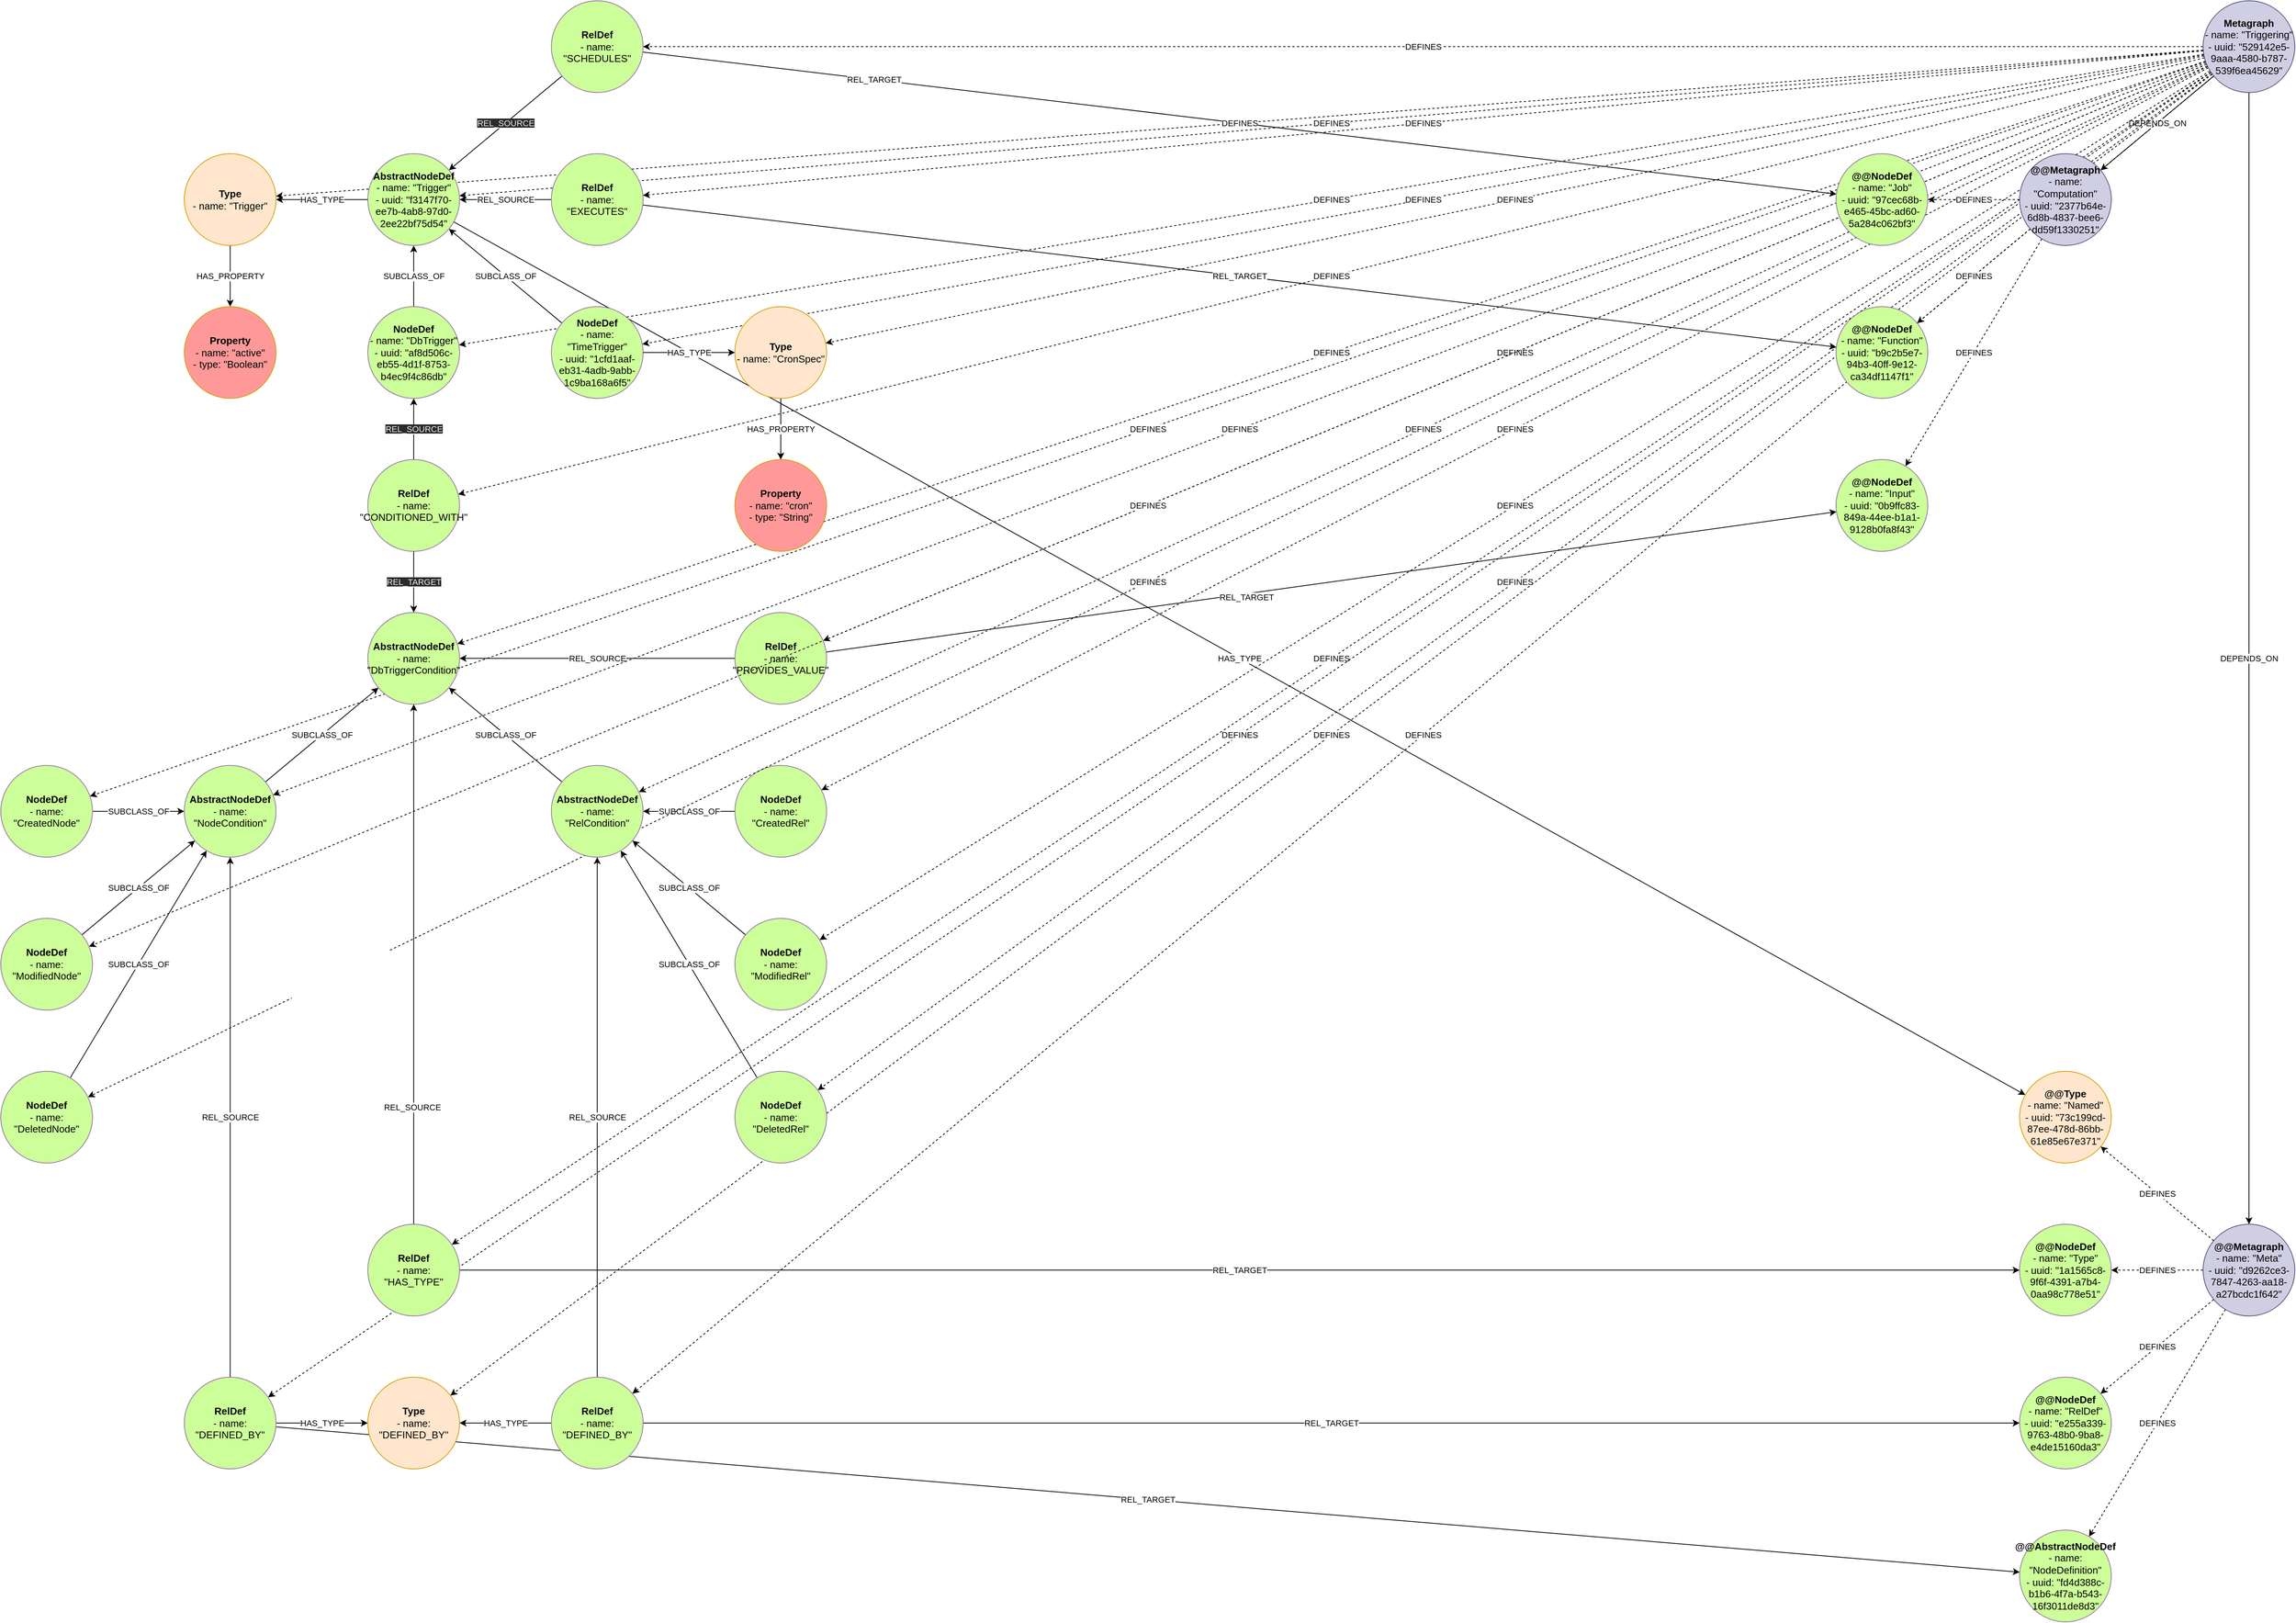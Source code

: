 <mxfile>
    <diagram id="lkyXxgaArdVWalxgudrh" name="Page-1">
        <mxGraphModel dx="804" dy="1150" grid="1" gridSize="10" guides="1" tooltips="1" connect="1" arrows="1" fold="1" page="1" pageScale="1" pageWidth="1169" pageHeight="827" math="0" shadow="0">
            <root>
                <mxCell id="0"/>
                <mxCell id="1" parent="0"/>
                <mxCell id="4" value="DEFINES" style="edgeStyle=none;html=1;dashed=1;" parent="1" source="43" target="16" edge="1">
                    <mxGeometry relative="1" as="geometry"/>
                </mxCell>
                <mxCell id="6" value="&lt;span style=&quot;color: rgb(240 , 240 , 240) ; font-family: &amp;#34;helvetica&amp;#34; ; font-size: 11px ; font-style: normal ; font-weight: 400 ; letter-spacing: normal ; text-align: center ; text-indent: 0px ; text-transform: none ; word-spacing: 0px ; background-color: rgb(42 , 42 , 42) ; display: inline ; float: none&quot;&gt;REL_SOURCE&lt;/span&gt;" style="edgeStyle=none;html=1;" parent="1" source="16" target="13" edge="1">
                    <mxGeometry relative="1" as="geometry"/>
                </mxCell>
                <mxCell id="8" value="&lt;meta charset=&quot;utf-8&quot;&gt;&lt;span style=&quot;color: rgb(240, 240, 240); font-family: helvetica; font-size: 11px; font-style: normal; font-weight: 400; letter-spacing: normal; text-align: center; text-indent: 0px; text-transform: none; word-spacing: 0px; background-color: rgb(42, 42, 42); display: inline; float: none;&quot;&gt;REL_SOURCE&lt;/span&gt;" style="edgeStyle=none;html=1;" parent="1" source="14" target="55" edge="1">
                    <mxGeometry relative="1" as="geometry"/>
                </mxCell>
                <mxCell id="12" value="&lt;span style=&quot;color: rgb(240 , 240 , 240) ; font-family: &amp;#34;helvetica&amp;#34; ; font-size: 11px ; font-style: normal ; font-weight: 400 ; letter-spacing: normal ; text-align: center ; text-indent: 0px ; text-transform: none ; word-spacing: 0px ; background-color: rgb(42 , 42 , 42) ; display: inline ; float: none&quot;&gt;REL_TARGET&lt;/span&gt;" style="edgeStyle=none;html=1;" parent="1" source="16" target="67" edge="1">
                    <mxGeometry relative="1" as="geometry"/>
                </mxCell>
                <mxCell id="60" value="SUBCLASS_OF" style="edgeStyle=none;html=1;" parent="1" source="13" target="55" edge="1">
                    <mxGeometry relative="1" as="geometry"/>
                </mxCell>
                <mxCell id="13" value="&lt;b&gt;&lt;font style=&quot;font-size: 13px&quot; color=&quot;#000000&quot;&gt;NodeDef&lt;br&gt;&lt;/font&gt;&lt;/b&gt;&lt;span style=&quot;color: rgb(0 , 0 , 0) ; font-size: 13px&quot;&gt;- name: &quot;DbTrigger&quot;&lt;br&gt;&lt;/span&gt;&lt;font color=&quot;#000000&quot;&gt;&lt;span style=&quot;font-size: 13px&quot;&gt;- uuid: &quot;af8d506c-eb55-4d1f-8753-b4ec9f4c86db&quot;&lt;/span&gt;&lt;br&gt;&lt;/font&gt;" style="ellipse;whiteSpace=wrap;html=1;aspect=fixed;direction=west;strokeColor=#9673a6;fillColor=#CCFF99;" parent="1" vertex="1">
                    <mxGeometry x="520" y="440" width="120" height="120" as="geometry"/>
                </mxCell>
                <mxCell id="53" value="&lt;span style=&quot;font-family: &amp;#34;helvetica&amp;#34;&quot;&gt;REL_TARGET&lt;/span&gt;" style="edgeStyle=none;html=1;" parent="1" source="14" target="50" edge="1">
                    <mxGeometry x="-0.611" relative="1" as="geometry">
                        <mxPoint x="-1" as="offset"/>
                    </mxGeometry>
                </mxCell>
                <mxCell id="14" value="&lt;b&gt;&lt;font style=&quot;font-size: 13px&quot; color=&quot;#000000&quot;&gt;RelDef&lt;br&gt;&lt;/font&gt;&lt;/b&gt;&lt;span style=&quot;color: rgb(0 , 0 , 0) ; font-size: 13px&quot;&gt;- name: &quot;SCHEDULES&quot;&lt;/span&gt;&lt;font color=&quot;#000000&quot;&gt;&lt;br&gt;&lt;/font&gt;" style="ellipse;whiteSpace=wrap;html=1;aspect=fixed;direction=west;strokeColor=#9673a6;fillColor=#CCFF99;" parent="1" vertex="1">
                    <mxGeometry x="760" y="40" width="120" height="120" as="geometry"/>
                </mxCell>
                <mxCell id="16" value="&lt;b&gt;&lt;font style=&quot;font-size: 13px&quot; color=&quot;#000000&quot;&gt;RelDef&lt;br&gt;&lt;/font&gt;&lt;/b&gt;&lt;span style=&quot;color: rgb(0 , 0 , 0) ; font-size: 13px&quot;&gt;- name: &quot;CONDITIONED_WITH&quot;&lt;/span&gt;&lt;b&gt;&lt;font style=&quot;font-size: 13px&quot; color=&quot;#000000&quot;&gt;&lt;br&gt;&lt;/font&gt;&lt;/b&gt;" style="ellipse;whiteSpace=wrap;html=1;aspect=fixed;direction=west;strokeColor=#9673a6;fillColor=#CCFF99;" parent="1" vertex="1">
                    <mxGeometry x="520" y="640" width="120" height="120" as="geometry"/>
                </mxCell>
                <mxCell id="20" value="DEFINES" style="edgeStyle=none;html=1;dashed=1;" parent="1" source="43" target="44" edge="1">
                    <mxGeometry relative="1" as="geometry">
                        <mxPoint as="offset"/>
                    </mxGeometry>
                </mxCell>
                <mxCell id="21" value="DEFINES" style="edgeStyle=none;html=1;dashed=1;" parent="1" source="43" target="13" edge="1">
                    <mxGeometry relative="1" as="geometry"/>
                </mxCell>
                <mxCell id="24" value="DEFINES" style="edgeStyle=none;html=1;dashed=1;" parent="1" source="43" target="14" edge="1">
                    <mxGeometry relative="1" as="geometry"/>
                </mxCell>
                <mxCell id="26" value="DEFINES" style="edgeStyle=none;html=1;dashed=1;" parent="1" source="43" target="31" edge="1">
                    <mxGeometry relative="1" as="geometry"/>
                </mxCell>
                <mxCell id="29" value="REL_SOURCE" style="edgeStyle=none;html=1;" parent="1" source="31" target="67" edge="1">
                    <mxGeometry relative="1" as="geometry">
                        <mxPoint x="866.093" y="1061.589" as="targetPoint"/>
                    </mxGeometry>
                </mxCell>
                <mxCell id="54" value="&lt;span style=&quot;font-family: &amp;#34;helvetica&amp;#34;&quot;&gt;REL_TARGET&lt;/span&gt;" style="edgeStyle=none;html=1;" parent="1" source="31" target="48" edge="1">
                    <mxGeometry x="-0.168" y="-5" relative="1" as="geometry">
                        <mxPoint x="-1" as="offset"/>
                    </mxGeometry>
                </mxCell>
                <mxCell id="31" value="&lt;b&gt;&lt;font style=&quot;font-size: 13px&quot; color=&quot;#000000&quot;&gt;RelDef&lt;br&gt;&lt;/font&gt;&lt;/b&gt;&lt;span style=&quot;color: rgb(0 , 0 , 0) ; font-size: 13px&quot;&gt;- name: &quot;PROVIDES_VALUE&quot;&lt;/span&gt;&lt;b&gt;&lt;font style=&quot;font-size: 13px&quot; color=&quot;#000000&quot;&gt;&lt;br&gt;&lt;/font&gt;&lt;/b&gt;" style="ellipse;whiteSpace=wrap;html=1;aspect=fixed;direction=west;strokeColor=#9673a6;fillColor=#CCFF99;" parent="1" vertex="1">
                    <mxGeometry x="1000" y="840" width="120" height="120" as="geometry"/>
                </mxCell>
                <mxCell id="83" value="SUBCLASS_OF" style="edgeStyle=none;html=1;" parent="1" source="40" target="69" edge="1">
                    <mxGeometry relative="1" as="geometry"/>
                </mxCell>
                <mxCell id="40" value="&lt;b&gt;&lt;font style=&quot;font-size: 13px&quot; color=&quot;#000000&quot;&gt;NodeDef&lt;br&gt;&lt;/font&gt;&lt;/b&gt;&lt;span style=&quot;color: rgb(0 , 0 , 0) ; font-size: 13px&quot;&gt;- name: &quot;CreatedRel&quot;&lt;/span&gt;&lt;b&gt;&lt;font style=&quot;font-size: 13px&quot; color=&quot;#000000&quot;&gt;&lt;br&gt;&lt;/font&gt;&lt;/b&gt;" style="ellipse;whiteSpace=wrap;html=1;aspect=fixed;direction=west;strokeColor=#9673a6;fillColor=#CCFF99;" parent="1" vertex="1">
                    <mxGeometry x="1000" y="1040" width="120" height="120" as="geometry"/>
                </mxCell>
                <mxCell id="41" value="DEFINES" style="edgeStyle=none;html=1;dashed=1;" parent="1" source="43" target="40" edge="1">
                    <mxGeometry relative="1" as="geometry">
                        <mxPoint x="1020.002" y="1398.243" as="sourcePoint"/>
                        <mxPoint x="398.264" y="1100.005" as="targetPoint"/>
                    </mxGeometry>
                </mxCell>
                <mxCell id="52" value="DEPENDS_ON" style="edgeStyle=none;html=1;" parent="1" source="43" target="46" edge="1">
                    <mxGeometry relative="1" as="geometry"/>
                </mxCell>
                <mxCell id="101" value="DEPENDS_ON" style="edgeStyle=none;html=1;" parent="1" source="43" target="99" edge="1">
                    <mxGeometry relative="1" as="geometry"/>
                </mxCell>
                <mxCell id="119" value="DEFINES" style="edgeStyle=none;html=1;dashed=1;" parent="1" source="43" target="55" edge="1">
                    <mxGeometry relative="1" as="geometry"/>
                </mxCell>
                <mxCell id="120" value="DEFINES" style="edgeStyle=none;html=1;dashed=1;" parent="1" source="43" target="61" edge="1">
                    <mxGeometry relative="1" as="geometry"/>
                </mxCell>
                <mxCell id="121" value="DEFINES" style="edgeStyle=none;html=1;dashed=1;" parent="1" source="43" target="58" edge="1">
                    <mxGeometry relative="1" as="geometry"/>
                </mxCell>
                <mxCell id="122" value="DEFINES" style="edgeStyle=none;html=1;dashed=1;" parent="1" source="43" target="65" edge="1">
                    <mxGeometry relative="1" as="geometry"/>
                </mxCell>
                <mxCell id="123" value="DEFINES" style="edgeStyle=none;html=1;dashed=1;" parent="1" source="43" target="67" edge="1">
                    <mxGeometry relative="1" as="geometry"/>
                </mxCell>
                <mxCell id="126" value="DEFINES" style="edgeStyle=none;html=1;dashed=1;" parent="1" source="43" target="69" edge="1">
                    <mxGeometry relative="1" as="geometry"/>
                </mxCell>
                <mxCell id="127" value="DEFINES" style="edgeStyle=none;html=1;dashed=1;" parent="1" source="43" target="68" edge="1">
                    <mxGeometry relative="1" as="geometry"/>
                </mxCell>
                <mxCell id="128" value="DEFINES" style="edgeStyle=none;html=1;dashed=1;" parent="1" source="43" target="78" edge="1">
                    <mxGeometry relative="1" as="geometry"/>
                </mxCell>
                <mxCell id="129" value="DEFINES" style="edgeStyle=none;html=1;dashed=1;" parent="1" source="43" target="79" edge="1">
                    <mxGeometry relative="1" as="geometry"/>
                </mxCell>
                <mxCell id="130" value="DEFINES" style="edgeStyle=none;html=1;dashed=1;" parent="1" source="43" target="76" edge="1">
                    <mxGeometry relative="1" as="geometry"/>
                </mxCell>
                <mxCell id="131" value="DEFINES" style="edgeStyle=none;html=1;dashed=1;" parent="1" source="43" target="77" edge="1">
                    <mxGeometry relative="1" as="geometry"/>
                </mxCell>
                <mxCell id="132" value="DEFINES" style="edgeStyle=none;html=1;dashed=1;" parent="1" source="43" target="110" edge="1">
                    <mxGeometry relative="1" as="geometry"/>
                </mxCell>
                <mxCell id="133" value="DEFINES" style="edgeStyle=none;html=1;dashed=1;" parent="1" source="43" target="105" edge="1">
                    <mxGeometry relative="1" as="geometry"/>
                </mxCell>
                <mxCell id="134" value="DEFINES" style="edgeStyle=none;html=1;dashed=1;" parent="1" source="43" target="103" edge="1">
                    <mxGeometry relative="1" as="geometry"/>
                </mxCell>
                <mxCell id="135" value="DEFINES" style="edgeStyle=none;html=1;dashed=1;" parent="1" source="43" target="106" edge="1">
                    <mxGeometry relative="1" as="geometry"/>
                </mxCell>
                <mxCell id="43" value="&lt;font color=&quot;#000000&quot;&gt;&lt;b style=&quot;font-size: 13px&quot;&gt;Metagraph&lt;/b&gt;&lt;br&gt;&lt;span style=&quot;font-size: 13px&quot;&gt;- name: &quot;Triggering&quot;&lt;/span&gt;&lt;br&gt;&lt;span style=&quot;font-size: 13px&quot;&gt;- uuid: &quot;529142e5-9aaa-4580-b787-539f6ea45629&quot;&lt;/span&gt;&lt;br&gt;&lt;/font&gt;" style="ellipse;whiteSpace=wrap;html=1;aspect=fixed;direction=west;strokeColor=#56517e;fillColor=#d0cee2;" parent="1" vertex="1">
                    <mxGeometry x="2920" y="40" width="120" height="120" as="geometry"/>
                </mxCell>
                <mxCell id="80" value="SUBCLASS_OF" style="edgeStyle=none;html=1;" parent="1" source="44" target="68" edge="1">
                    <mxGeometry relative="1" as="geometry"/>
                </mxCell>
                <mxCell id="44" value="&lt;b&gt;&lt;font style=&quot;font-size: 13px&quot; color=&quot;#000000&quot;&gt;NodeDef&lt;br&gt;&lt;/font&gt;&lt;/b&gt;&lt;span style=&quot;color: rgb(0 , 0 , 0) ; font-size: 13px&quot;&gt;- name: &quot;&lt;/span&gt;&lt;span style=&quot;color: rgb(0 , 0 , 0) ; font-size: 13px&quot;&gt;CreatedNode&lt;/span&gt;&lt;span style=&quot;color: rgb(0 , 0 , 0) ; font-size: 13px&quot;&gt;&quot;&lt;/span&gt;&lt;b&gt;&lt;font style=&quot;font-size: 13px&quot; color=&quot;#000000&quot;&gt;&lt;br&gt;&lt;/font&gt;&lt;/b&gt;" style="ellipse;whiteSpace=wrap;html=1;aspect=fixed;direction=west;strokeColor=#9673a6;fillColor=#CCFF99;" parent="1" vertex="1">
                    <mxGeometry x="40" y="1040" width="120" height="120" as="geometry"/>
                </mxCell>
                <mxCell id="46" value="&lt;font color=&quot;#000000&quot;&gt;&lt;b style=&quot;font-size: 13px&quot;&gt;@@Metagraph&lt;/b&gt;&lt;br&gt;&lt;span style=&quot;font-size: 13px&quot;&gt;- name: &quot;Computation&quot;&lt;/span&gt;&lt;br&gt;&lt;span style=&quot;font-size: 13px&quot;&gt;- uuid: &quot;2377b64e-6d8b-4837-bee6-dd59f1330251&quot;&lt;/span&gt;&lt;br&gt;&lt;/font&gt;" style="ellipse;whiteSpace=wrap;html=1;aspect=fixed;direction=west;strokeColor=#56517e;fillColor=#d0cee2;" parent="1" vertex="1">
                    <mxGeometry x="2680" y="240" width="120" height="120" as="geometry"/>
                </mxCell>
                <mxCell id="47" value="DEFINES" style="edgeStyle=none;html=1;dashed=1;" parent="1" source="46" target="48" edge="1">
                    <mxGeometry relative="1" as="geometry"/>
                </mxCell>
                <mxCell id="48" value="&lt;b&gt;&lt;font style=&quot;font-size: 13px&quot; color=&quot;#000000&quot;&gt;@@NodeDef&lt;br&gt;&lt;/font&gt;&lt;/b&gt;&lt;span style=&quot;color: rgb(0 , 0 , 0) ; font-size: 13px&quot;&gt;- name: &quot;Input&quot;&lt;br&gt;&lt;/span&gt;&lt;font color=&quot;#000000&quot;&gt;&lt;span style=&quot;font-size: 13px&quot;&gt;- uuid: &quot;0b9ffc83-849a-44ee-b1a1-9128b0fa8f43&quot;&lt;/span&gt;&lt;br&gt;&lt;/font&gt;" style="ellipse;whiteSpace=wrap;html=1;aspect=fixed;direction=west;strokeColor=#9673a6;fillColor=#CCFF99;" parent="1" vertex="1">
                    <mxGeometry x="2440" y="640" width="120" height="120" as="geometry"/>
                </mxCell>
                <mxCell id="49" value="DEFINES" style="edgeStyle=none;html=1;dashed=1;" parent="1" source="46" target="50" edge="1">
                    <mxGeometry relative="1" as="geometry">
                        <mxPoint x="3253.875" y="-1391.627" as="sourcePoint"/>
                    </mxGeometry>
                </mxCell>
                <mxCell id="50" value="&lt;b&gt;&lt;font style=&quot;font-size: 13px&quot; color=&quot;#000000&quot;&gt;@@NodeDef&lt;br&gt;&lt;/font&gt;&lt;/b&gt;&lt;span style=&quot;color: rgb(0 , 0 , 0) ; font-size: 13px&quot;&gt;- name: &quot;Job&quot;&lt;br&gt;&lt;/span&gt;&lt;font color=&quot;#000000&quot;&gt;&lt;span style=&quot;font-size: 13px&quot;&gt;- uuid: &quot;97cec68b-e465-45bc-ad60-5a284c062bf3&quot;&lt;/span&gt;&lt;br&gt;&lt;/font&gt;" style="ellipse;whiteSpace=wrap;html=1;aspect=fixed;direction=west;strokeColor=#9673a6;fillColor=#CCFF99;" parent="1" vertex="1">
                    <mxGeometry x="2440" y="240" width="120" height="120" as="geometry"/>
                </mxCell>
                <mxCell id="144" value="HAS_TYPE" style="edgeStyle=none;html=1;" parent="1" source="55" target="142" edge="1">
                    <mxGeometry relative="1" as="geometry">
                        <mxPoint x="2170" y="1360" as="targetPoint"/>
                    </mxGeometry>
                </mxCell>
                <mxCell id="55" value="&lt;b&gt;&lt;font style=&quot;font-size: 13px&quot; color=&quot;#000000&quot;&gt;AbstractNodeDef&lt;br&gt;&lt;/font&gt;&lt;/b&gt;&lt;span style=&quot;color: rgb(0 , 0 , 0) ; font-size: 13px&quot;&gt;- name: &quot;Trigger&quot;&lt;br&gt;&lt;/span&gt;&lt;font color=&quot;#000000&quot;&gt;&lt;font style=&quot;font-size: 13px&quot;&gt;- uuid: &quot;f3147f70-ee7b-4ab8-97d0-2ee22bf75d54&quot;&lt;/font&gt;&lt;br&gt;&lt;/font&gt;" style="ellipse;whiteSpace=wrap;html=1;aspect=fixed;direction=west;strokeColor=#9673a6;fillColor=#CCFF99;" parent="1" vertex="1">
                    <mxGeometry x="520" y="240" width="120" height="120" as="geometry"/>
                </mxCell>
                <mxCell id="56" value="HAS_TYPE" style="edgeStyle=none;html=1;" parent="1" source="55" target="58" edge="1">
                    <mxGeometry relative="1" as="geometry">
                        <mxPoint x="700" y="270" as="sourcePoint"/>
                    </mxGeometry>
                </mxCell>
                <mxCell id="57" value="HAS_PROPERTY" style="edgeStyle=none;html=1;" parent="1" source="58" target="59" edge="1">
                    <mxGeometry relative="1" as="geometry"/>
                </mxCell>
                <mxCell id="58" value="&lt;font style=&quot;font-size: 13px&quot; color=&quot;#000000&quot;&gt;&lt;b&gt;Type&lt;/b&gt;&lt;br&gt;- name: &quot;&lt;/font&gt;&lt;span style=&quot;color: rgb(0 , 0 , 0) ; font-size: 13px&quot;&gt;Trigger&lt;/span&gt;&lt;font style=&quot;font-size: 13px&quot; color=&quot;#000000&quot;&gt;&quot;&lt;br&gt;&lt;/font&gt;" style="ellipse;whiteSpace=wrap;html=1;aspect=fixed;direction=west;fillColor=#ffe6cc;strokeColor=#d79b00;" parent="1" vertex="1">
                    <mxGeometry x="280" y="240" width="120" height="120" as="geometry"/>
                </mxCell>
                <mxCell id="59" value="&lt;font style=&quot;font-size: 13px&quot; color=&quot;#000000&quot;&gt;&lt;b&gt;Property&lt;/b&gt;&lt;br&gt;- name: &quot;active&quot;&lt;br&gt;- type: &quot;Boolean&quot;&lt;br&gt;&lt;/font&gt;" style="ellipse;whiteSpace=wrap;html=1;aspect=fixed;direction=west;strokeColor=#d79b00;fillColor=#FF9999;" parent="1" vertex="1">
                    <mxGeometry x="280" y="440" width="120" height="120" as="geometry"/>
                </mxCell>
                <mxCell id="62" value="SUBCLASS_OF" style="edgeStyle=none;html=1;" parent="1" source="61" target="55" edge="1">
                    <mxGeometry relative="1" as="geometry"/>
                </mxCell>
                <mxCell id="61" value="&lt;b&gt;&lt;font style=&quot;font-size: 13px&quot; color=&quot;#000000&quot;&gt;NodeDef&lt;br&gt;&lt;/font&gt;&lt;/b&gt;&lt;span style=&quot;color: rgb(0 , 0 , 0) ; font-size: 13px&quot;&gt;- name: &quot;TimeTrigger&quot;&lt;br&gt;&lt;/span&gt;&lt;font color=&quot;#000000&quot;&gt;&lt;span style=&quot;font-size: 13px&quot;&gt;- uuid: &quot;1cfd1aaf-eb31-4adb-9abb-1c9ba168a6f5&quot;&lt;/span&gt;&lt;br&gt;&lt;/font&gt;" style="ellipse;whiteSpace=wrap;html=1;aspect=fixed;direction=west;strokeColor=#9673a6;fillColor=#CCFF99;" parent="1" vertex="1">
                    <mxGeometry x="760" y="440" width="120" height="120" as="geometry"/>
                </mxCell>
                <mxCell id="63" value="HAS_TYPE" style="edgeStyle=none;html=1;" parent="1" source="61" target="65" edge="1">
                    <mxGeometry relative="1" as="geometry">
                        <mxPoint x="1410" y="960" as="sourcePoint"/>
                    </mxGeometry>
                </mxCell>
                <mxCell id="64" value="HAS_PROPERTY" style="edgeStyle=none;html=1;" parent="1" source="65" target="66" edge="1">
                    <mxGeometry relative="1" as="geometry"/>
                </mxCell>
                <mxCell id="65" value="&lt;font style=&quot;font-size: 13px&quot; color=&quot;#000000&quot;&gt;&lt;b&gt;Type&lt;/b&gt;&lt;br&gt;- name: &quot;&lt;/font&gt;&lt;span style=&quot;color: rgb(0 , 0 , 0) ; font-size: 13px&quot;&gt;CronSpec&lt;/span&gt;&lt;font style=&quot;font-size: 13px&quot; color=&quot;#000000&quot;&gt;&quot;&lt;br&gt;&lt;/font&gt;" style="ellipse;whiteSpace=wrap;html=1;aspect=fixed;direction=west;fillColor=#ffe6cc;strokeColor=#d79b00;" parent="1" vertex="1">
                    <mxGeometry x="1000" y="440" width="120" height="120" as="geometry"/>
                </mxCell>
                <mxCell id="66" value="&lt;font style=&quot;font-size: 13px&quot; color=&quot;#000000&quot;&gt;&lt;b&gt;Property&lt;/b&gt;&lt;br&gt;- name: &quot;cron&quot;&lt;br&gt;- type: &quot;String&quot;&lt;br&gt;&lt;/font&gt;" style="ellipse;whiteSpace=wrap;html=1;aspect=fixed;direction=west;strokeColor=#d79b00;fillColor=#FF9999;" parent="1" vertex="1">
                    <mxGeometry x="1000" y="640" width="120" height="120" as="geometry"/>
                </mxCell>
                <mxCell id="67" value="&lt;b&gt;&lt;font style=&quot;font-size: 13px&quot; color=&quot;#000000&quot;&gt;AbstractNodeDef&lt;br&gt;&lt;/font&gt;&lt;/b&gt;&lt;span style=&quot;color: rgb(0 , 0 , 0) ; font-size: 13px&quot;&gt;- name: &quot;DbTriggerCondition&quot;&lt;/span&gt;&lt;font color=&quot;#000000&quot;&gt;&lt;br&gt;&lt;/font&gt;" style="ellipse;whiteSpace=wrap;html=1;aspect=fixed;direction=west;strokeColor=#9673a6;fillColor=#CCFF99;" parent="1" vertex="1">
                    <mxGeometry x="520" y="840" width="120" height="120" as="geometry"/>
                </mxCell>
                <mxCell id="72" value="SUBCLASS_OF" style="edgeStyle=none;html=1;" parent="1" source="68" target="67" edge="1">
                    <mxGeometry relative="1" as="geometry"/>
                </mxCell>
                <mxCell id="68" value="&lt;b&gt;&lt;font style=&quot;font-size: 13px&quot; color=&quot;#000000&quot;&gt;AbstractNodeDef&lt;br&gt;&lt;/font&gt;&lt;/b&gt;&lt;span style=&quot;color: rgb(0 , 0 , 0) ; font-size: 13px&quot;&gt;- name: &quot;NodeCondition&quot;&lt;/span&gt;&lt;font color=&quot;#000000&quot;&gt;&lt;br&gt;&lt;/font&gt;" style="ellipse;whiteSpace=wrap;html=1;aspect=fixed;direction=west;strokeColor=#9673a6;fillColor=#CCFF99;" parent="1" vertex="1">
                    <mxGeometry x="280" y="1040" width="120" height="120" as="geometry"/>
                </mxCell>
                <mxCell id="73" value="SUBCLASS_OF" style="edgeStyle=none;html=1;" parent="1" source="69" target="67" edge="1">
                    <mxGeometry relative="1" as="geometry"/>
                </mxCell>
                <mxCell id="69" value="&lt;b&gt;&lt;font style=&quot;font-size: 13px&quot; color=&quot;#000000&quot;&gt;AbstractNodeDef&lt;br&gt;&lt;/font&gt;&lt;/b&gt;&lt;span style=&quot;color: rgb(0 , 0 , 0) ; font-size: 13px&quot;&gt;- name: &quot;RelCondition&quot;&lt;/span&gt;&lt;font color=&quot;#000000&quot;&gt;&lt;br&gt;&lt;/font&gt;" style="ellipse;whiteSpace=wrap;html=1;aspect=fixed;direction=west;strokeColor=#9673a6;fillColor=#CCFF99;" parent="1" vertex="1">
                    <mxGeometry x="760" y="1040" width="120" height="120" as="geometry"/>
                </mxCell>
                <mxCell id="84" value="SUBCLASS_OF" style="edgeStyle=none;html=1;" parent="1" source="76" target="69" edge="1">
                    <mxGeometry relative="1" as="geometry"/>
                </mxCell>
                <mxCell id="76" value="&lt;b&gt;&lt;font style=&quot;font-size: 13px&quot; color=&quot;#000000&quot;&gt;NodeDef&lt;br&gt;&lt;/font&gt;&lt;/b&gt;&lt;span style=&quot;color: rgb(0 , 0 , 0) ; font-size: 13px&quot;&gt;- name: &quot;ModifiedRel&quot;&lt;/span&gt;&lt;b&gt;&lt;font style=&quot;font-size: 13px&quot; color=&quot;#000000&quot;&gt;&lt;br&gt;&lt;/font&gt;&lt;/b&gt;" style="ellipse;whiteSpace=wrap;html=1;aspect=fixed;direction=west;strokeColor=#9673a6;fillColor=#CCFF99;" parent="1" vertex="1">
                    <mxGeometry x="1000" y="1240" width="120" height="120" as="geometry"/>
                </mxCell>
                <mxCell id="81" value="SUBCLASS_OF" style="edgeStyle=none;html=1;" parent="1" source="77" target="68" edge="1">
                    <mxGeometry relative="1" as="geometry"/>
                </mxCell>
                <mxCell id="77" value="&lt;b&gt;&lt;font style=&quot;font-size: 13px&quot; color=&quot;#000000&quot;&gt;NodeDef&lt;br&gt;&lt;/font&gt;&lt;/b&gt;&lt;span style=&quot;color: rgb(0 , 0 , 0) ; font-size: 13px&quot;&gt;- name: &quot;&lt;/span&gt;&lt;span style=&quot;color: rgb(0 , 0 , 0) ; font-size: 13px&quot;&gt;ModifiedNode&lt;/span&gt;&lt;span style=&quot;color: rgb(0 , 0 , 0) ; font-size: 13px&quot;&gt;&quot;&lt;/span&gt;&lt;b&gt;&lt;font style=&quot;font-size: 13px&quot; color=&quot;#000000&quot;&gt;&lt;br&gt;&lt;/font&gt;&lt;/b&gt;" style="ellipse;whiteSpace=wrap;html=1;aspect=fixed;direction=west;strokeColor=#9673a6;fillColor=#CCFF99;" parent="1" vertex="1">
                    <mxGeometry x="40" y="1240" width="120" height="120" as="geometry"/>
                </mxCell>
                <mxCell id="85" value="SUBCLASS_OF" style="edgeStyle=none;html=1;" parent="1" source="78" target="69" edge="1">
                    <mxGeometry relative="1" as="geometry"/>
                </mxCell>
                <mxCell id="78" value="&lt;b&gt;&lt;font style=&quot;font-size: 13px&quot; color=&quot;#000000&quot;&gt;NodeDef&lt;br&gt;&lt;/font&gt;&lt;/b&gt;&lt;span style=&quot;color: rgb(0 , 0 , 0) ; font-size: 13px&quot;&gt;- name: &quot;DeletedRel&quot;&lt;/span&gt;&lt;b&gt;&lt;font style=&quot;font-size: 13px&quot; color=&quot;#000000&quot;&gt;&lt;br&gt;&lt;/font&gt;&lt;/b&gt;" style="ellipse;whiteSpace=wrap;html=1;aspect=fixed;direction=west;strokeColor=#9673a6;fillColor=#CCFF99;" parent="1" vertex="1">
                    <mxGeometry x="1000" y="1440" width="120" height="120" as="geometry"/>
                </mxCell>
                <mxCell id="82" value="SUBCLASS_OF" style="edgeStyle=none;html=1;" parent="1" source="79" target="68" edge="1">
                    <mxGeometry relative="1" as="geometry"/>
                </mxCell>
                <mxCell id="79" value="&lt;b&gt;&lt;font style=&quot;font-size: 13px&quot; color=&quot;#000000&quot;&gt;NodeDef&lt;br&gt;&lt;/font&gt;&lt;/b&gt;&lt;span style=&quot;color: rgb(0 , 0 , 0) ; font-size: 13px&quot;&gt;- name: &quot;&lt;/span&gt;&lt;span style=&quot;color: rgb(0 , 0 , 0) ; font-size: 13px&quot;&gt;DeletedNode&lt;/span&gt;&lt;span style=&quot;color: rgb(0 , 0 , 0) ; font-size: 13px&quot;&gt;&quot;&lt;/span&gt;&lt;b&gt;&lt;font style=&quot;font-size: 13px&quot; color=&quot;#000000&quot;&gt;&lt;br&gt;&lt;/font&gt;&lt;/b&gt;" style="ellipse;whiteSpace=wrap;html=1;aspect=fixed;direction=west;strokeColor=#9673a6;fillColor=#CCFF99;" parent="1" vertex="1">
                    <mxGeometry x="40" y="1440" width="120" height="120" as="geometry"/>
                </mxCell>
                <mxCell id="94" value="DEFINES" style="edgeStyle=none;html=1;dashed=1;" parent="1" source="99" target="97" edge="1">
                    <mxGeometry relative="1" as="geometry"/>
                </mxCell>
                <mxCell id="95" value="DEFINES" style="edgeStyle=none;html=1;dashed=1;" parent="1" source="99" target="100" edge="1">
                    <mxGeometry relative="1" as="geometry">
                        <mxPoint x="1657.482" y="1853.148" as="targetPoint"/>
                    </mxGeometry>
                </mxCell>
                <mxCell id="96" value="DEFINES" style="edgeStyle=none;html=1;dashed=1;" parent="1" source="99" target="98" edge="1">
                    <mxGeometry relative="1" as="geometry"/>
                </mxCell>
                <mxCell id="97" value="&lt;b&gt;&lt;font style=&quot;font-size: 13px&quot; color=&quot;#000000&quot;&gt;@@NodeDef&lt;br&gt;&lt;/font&gt;&lt;/b&gt;&lt;span style=&quot;color: rgb(0 , 0 , 0) ; font-size: 13px&quot;&gt;- name: &quot;RelDef&quot;&lt;br&gt;&lt;/span&gt;&lt;font color=&quot;#000000&quot;&gt;&lt;span style=&quot;font-size: 13px&quot;&gt;- uuid: &quot;e255a339-9763-48b0-9ba8-e4de15160da3&quot;&lt;/span&gt;&lt;br&gt;&lt;/font&gt;" style="ellipse;whiteSpace=wrap;html=1;aspect=fixed;direction=west;strokeColor=#9673a6;fillColor=#CCFF99;" parent="1" vertex="1">
                    <mxGeometry x="2680" y="1840" width="120" height="120" as="geometry"/>
                </mxCell>
                <mxCell id="98" value="&lt;b&gt;&lt;font style=&quot;font-size: 13px&quot; color=&quot;#000000&quot;&gt;@@NodeDef&lt;br&gt;&lt;/font&gt;&lt;/b&gt;&lt;span style=&quot;color: rgb(0 , 0 , 0) ; font-size: 13px&quot;&gt;- name: &quot;Type&quot;&lt;br&gt;&lt;/span&gt;&lt;font color=&quot;#000000&quot;&gt;&lt;span style=&quot;font-size: 13px&quot;&gt;- uuid: &quot;1a1565c8-9f6f-4391-a7b4-0aa98c778e51&quot;&lt;/span&gt;&lt;br&gt;&lt;/font&gt;" style="ellipse;whiteSpace=wrap;html=1;aspect=fixed;direction=west;strokeColor=#9673a6;fillColor=#CCFF99;" parent="1" vertex="1">
                    <mxGeometry x="2680" y="1640" width="120" height="120" as="geometry"/>
                </mxCell>
                <mxCell id="99" value="&lt;b style=&quot;color: rgb(0 , 0 , 0) ; font-size: 13px&quot;&gt;@@Metagraph&lt;/b&gt;&lt;br style=&quot;color: rgb(0 , 0 , 0)&quot;&gt;&lt;span style=&quot;color: rgb(0 , 0 , 0) ; font-size: 13px&quot;&gt;- name: &quot;Meta&quot;&lt;/span&gt;&lt;br style=&quot;color: rgb(0 , 0 , 0)&quot;&gt;&lt;span style=&quot;color: rgb(0 , 0 , 0) ; font-size: 13px&quot;&gt;- uuid: &quot;d9262ce3-7847-4263-aa18-a27bcdc1f642&quot;&lt;/span&gt;&lt;font style=&quot;font-size: 13px&quot; color=&quot;#000000&quot;&gt;&lt;br&gt;&lt;/font&gt;" style="ellipse;whiteSpace=wrap;html=1;aspect=fixed;direction=west;strokeColor=#56517e;fillColor=#d0cee2;" parent="1" vertex="1">
                    <mxGeometry x="2920" y="1640" width="120" height="120" as="geometry"/>
                </mxCell>
                <mxCell id="100" value="&lt;b&gt;&lt;font style=&quot;font-size: 13px&quot; color=&quot;#000000&quot;&gt;@@AbstractNodeDef&lt;br&gt;&lt;/font&gt;&lt;/b&gt;&lt;span style=&quot;color: rgb(0 , 0 , 0) ; font-size: 13px&quot;&gt;- name: &quot;NodeDefinition&quot;&lt;br&gt;&lt;/span&gt;&lt;font color=&quot;#000000&quot;&gt;&lt;span style=&quot;font-size: 13px&quot;&gt;- uuid: &quot;fd4d388c-b1b6-4f7a-b543-16f3011de8d3&lt;/span&gt;&lt;span style=&quot;font-size: 13px&quot;&gt;&quot;&lt;/span&gt;&lt;br&gt;&lt;/font&gt;" style="ellipse;whiteSpace=wrap;html=1;aspect=fixed;direction=west;strokeColor=#9673a6;fillColor=#CCFF99;" parent="1" vertex="1">
                    <mxGeometry x="2680" y="2040" width="120" height="120" as="geometry"/>
                </mxCell>
                <mxCell id="102" value="HAS_TYPE" style="edgeStyle=none;html=1;" parent="1" source="103" target="106" edge="1">
                    <mxGeometry relative="1" as="geometry">
                        <Array as="points"/>
                    </mxGeometry>
                </mxCell>
                <mxCell id="112" value="&lt;span style=&quot;font-family: &amp;#34;helvetica&amp;#34;&quot;&gt;REL_SOURCE&lt;/span&gt;" style="edgeStyle=none;html=1;" parent="1" source="103" target="68" edge="1">
                    <mxGeometry relative="1" as="geometry"/>
                </mxCell>
                <mxCell id="114" value="&lt;span style=&quot;font-family: &amp;#34;helvetica&amp;#34;&quot;&gt;REL_TARGET&lt;/span&gt;" style="edgeStyle=none;html=1;" parent="1" source="103" target="100" edge="1">
                    <mxGeometry relative="1" as="geometry"/>
                </mxCell>
                <mxCell id="103" value="&lt;b&gt;&lt;font style=&quot;font-size: 13px&quot; color=&quot;#000000&quot;&gt;RelDef&lt;br&gt;&lt;/font&gt;&lt;/b&gt;&lt;span style=&quot;color: rgb(0 , 0 , 0) ; font-size: 13px&quot;&gt;- name: &quot;DEFINED_BY&quot;&lt;/span&gt;&lt;b&gt;&lt;font style=&quot;font-size: 13px&quot; color=&quot;#000000&quot;&gt;&lt;br&gt;&lt;/font&gt;&lt;/b&gt;" style="ellipse;whiteSpace=wrap;html=1;aspect=fixed;direction=west;strokeColor=#9673a6;fillColor=#CCFF99;" parent="1" vertex="1">
                    <mxGeometry x="280" y="1840" width="120" height="120" as="geometry"/>
                </mxCell>
                <mxCell id="104" value="HAS_TYPE" style="edgeStyle=none;html=1;" parent="1" source="105" target="106" edge="1">
                    <mxGeometry relative="1" as="geometry">
                        <mxPoint x="3750" y="-270" as="targetPoint"/>
                    </mxGeometry>
                </mxCell>
                <mxCell id="113" value="&lt;span style=&quot;font-family: &amp;#34;helvetica&amp;#34;&quot;&gt;REL_SOURCE&lt;/span&gt;" style="edgeStyle=none;html=1;" parent="1" source="105" target="69" edge="1">
                    <mxGeometry relative="1" as="geometry">
                        <mxPoint as="offset"/>
                    </mxGeometry>
                </mxCell>
                <mxCell id="115" value="&lt;span style=&quot;font-family: &amp;#34;helvetica&amp;#34;&quot;&gt;REL_TARGET&lt;/span&gt;" style="edgeStyle=none;html=1;" parent="1" source="105" target="97" edge="1">
                    <mxGeometry relative="1" as="geometry"/>
                </mxCell>
                <mxCell id="105" value="&lt;b&gt;&lt;font style=&quot;font-size: 13px&quot; color=&quot;#000000&quot;&gt;RelDef&lt;br&gt;&lt;/font&gt;&lt;/b&gt;&lt;span style=&quot;color: rgb(0 , 0 , 0) ; font-size: 13px&quot;&gt;- name: &quot;DEFINED_BY&quot;&lt;/span&gt;&lt;b&gt;&lt;font style=&quot;font-size: 13px&quot; color=&quot;#000000&quot;&gt;&lt;br&gt;&lt;/font&gt;&lt;/b&gt;" style="ellipse;whiteSpace=wrap;html=1;aspect=fixed;direction=west;strokeColor=#9673a6;fillColor=#CCFF99;" parent="1" vertex="1">
                    <mxGeometry x="760" y="1840" width="120" height="120" as="geometry"/>
                </mxCell>
                <mxCell id="106" value="&lt;font color=&quot;#000000&quot;&gt;&lt;b style=&quot;font-size: 13px&quot;&gt;Type&lt;/b&gt;&lt;br&gt;&lt;span style=&quot;font-size: 13px&quot;&gt;- name: &quot;DEFINED_BY&quot;&lt;/span&gt;&lt;br&gt;&lt;/font&gt;" style="ellipse;whiteSpace=wrap;html=1;aspect=fixed;direction=west;fillColor=#ffe6cc;strokeColor=#d79b00;" parent="1" vertex="1">
                    <mxGeometry x="520" y="1840" width="120" height="120" as="geometry"/>
                </mxCell>
                <mxCell id="116" value="&lt;span style=&quot;font-family: &amp;#34;helvetica&amp;#34;&quot;&gt;REL_TARGET&lt;/span&gt;" style="edgeStyle=none;html=1;" parent="1" source="110" target="98" edge="1">
                    <mxGeometry relative="1" as="geometry"/>
                </mxCell>
                <mxCell id="118" value="&lt;span style=&quot;font-family: &amp;#34;helvetica&amp;#34;&quot;&gt;REL_SOURCE&lt;/span&gt;" style="edgeStyle=none;html=1;" parent="1" source="110" target="67" edge="1">
                    <mxGeometry x="-0.549" y="2" relative="1" as="geometry">
                        <mxPoint as="offset"/>
                    </mxGeometry>
                </mxCell>
                <mxCell id="110" value="&lt;b&gt;&lt;font style=&quot;font-size: 13px&quot; color=&quot;#000000&quot;&gt;RelDef&lt;br&gt;&lt;/font&gt;&lt;/b&gt;&lt;span style=&quot;color: rgb(0 , 0 , 0) ; font-size: 13px&quot;&gt;- name: &quot;HAS_TYPE&quot;&lt;/span&gt;&lt;b&gt;&lt;font style=&quot;font-size: 13px&quot; color=&quot;#000000&quot;&gt;&lt;br&gt;&lt;/font&gt;&lt;/b&gt;" style="ellipse;whiteSpace=wrap;html=1;aspect=fixed;direction=west;strokeColor=#9673a6;fillColor=#CCFF99;" parent="1" vertex="1">
                    <mxGeometry x="520" y="1640" width="120" height="120" as="geometry"/>
                </mxCell>
                <mxCell id="136" value="&lt;b&gt;&lt;font style=&quot;font-size: 13px&quot; color=&quot;#000000&quot;&gt;@@NodeDef&lt;br&gt;&lt;/font&gt;&lt;/b&gt;&lt;span style=&quot;color: rgb(0 , 0 , 0) ; font-size: 13px&quot;&gt;- name: &quot;Function&quot;&lt;br&gt;&lt;/span&gt;&lt;font color=&quot;#000000&quot;&gt;&lt;span style=&quot;font-size: 13px&quot;&gt;- uuid: &quot;b9c2b5e7-94b3-40ff-9e12-ca34df1147f1&quot;&lt;/span&gt;&lt;br&gt;&lt;/font&gt;" style="ellipse;whiteSpace=wrap;html=1;aspect=fixed;direction=west;strokeColor=#9673a6;fillColor=#CCFF99;" parent="1" vertex="1">
                    <mxGeometry x="2440" y="440" width="120" height="120" as="geometry"/>
                </mxCell>
                <mxCell id="137" value="DEFINES" style="edgeStyle=none;html=1;dashed=1;" parent="1" source="46" target="136" edge="1">
                    <mxGeometry relative="1" as="geometry">
                        <mxPoint x="2690.0" y="310" as="sourcePoint"/>
                        <mxPoint x="2570" y="310" as="targetPoint"/>
                    </mxGeometry>
                </mxCell>
                <mxCell id="139" value="&lt;span style=&quot;font-family: &amp;#34;helvetica&amp;#34;&quot;&gt;REL_SOURCE&lt;/span&gt;" style="edgeStyle=none;html=1;" parent="1" source="138" target="55" edge="1">
                    <mxGeometry relative="1" as="geometry"/>
                </mxCell>
                <mxCell id="140" value="&lt;span style=&quot;font-family: &amp;#34;helvetica&amp;#34;&quot;&gt;REL_TARGET&lt;/span&gt;" style="edgeStyle=none;html=1;" parent="1" source="138" target="136" edge="1">
                    <mxGeometry relative="1" as="geometry"/>
                </mxCell>
                <mxCell id="138" value="&lt;b&gt;&lt;font style=&quot;font-size: 13px&quot; color=&quot;#000000&quot;&gt;RelDef&lt;br&gt;&lt;/font&gt;&lt;/b&gt;&lt;span style=&quot;color: rgb(0 , 0 , 0) ; font-size: 13px&quot;&gt;- name: &quot;EXECUTES&quot;&lt;/span&gt;&lt;font color=&quot;#000000&quot;&gt;&lt;br&gt;&lt;/font&gt;" style="ellipse;whiteSpace=wrap;html=1;aspect=fixed;direction=west;strokeColor=#9673a6;fillColor=#CCFF99;" parent="1" vertex="1">
                    <mxGeometry x="760" y="240" width="120" height="120" as="geometry"/>
                </mxCell>
                <mxCell id="141" value="DEFINES" style="edgeStyle=none;html=1;dashed=1;" parent="1" source="43" target="138" edge="1">
                    <mxGeometry relative="1" as="geometry">
                        <mxPoint x="1970.0" y="110" as="sourcePoint"/>
                        <mxPoint x="890" y="110" as="targetPoint"/>
                    </mxGeometry>
                </mxCell>
                <mxCell id="142" value="&lt;font color=&quot;#000000&quot;&gt;&lt;b style=&quot;font-size: 13px&quot;&gt;@@Type&lt;/b&gt;&lt;br&gt;&lt;span style=&quot;font-size: 13px&quot;&gt;- name: &quot;Named&quot;&lt;/span&gt;&lt;br&gt;&lt;span style=&quot;font-size: 13px&quot;&gt;- uuid: &quot;73c199cd-87ee-478d-86bb-61e85e67e371&quot;&lt;/span&gt;&lt;br&gt;&lt;/font&gt;" style="ellipse;whiteSpace=wrap;html=1;aspect=fixed;direction=west;fillColor=#ffe6cc;strokeColor=#d79b00;" parent="1" vertex="1">
                    <mxGeometry x="2680" y="1440" width="120" height="120" as="geometry"/>
                </mxCell>
                <mxCell id="143" value="DEFINES" style="edgeStyle=none;html=1;dashed=1;" parent="1" source="99" target="142" edge="1">
                    <mxGeometry relative="1" as="geometry">
                        <mxPoint x="2930" y="1710" as="sourcePoint"/>
                        <mxPoint x="2810" y="1710" as="targetPoint"/>
                    </mxGeometry>
                </mxCell>
            </root>
        </mxGraphModel>
    </diagram>
</mxfile>